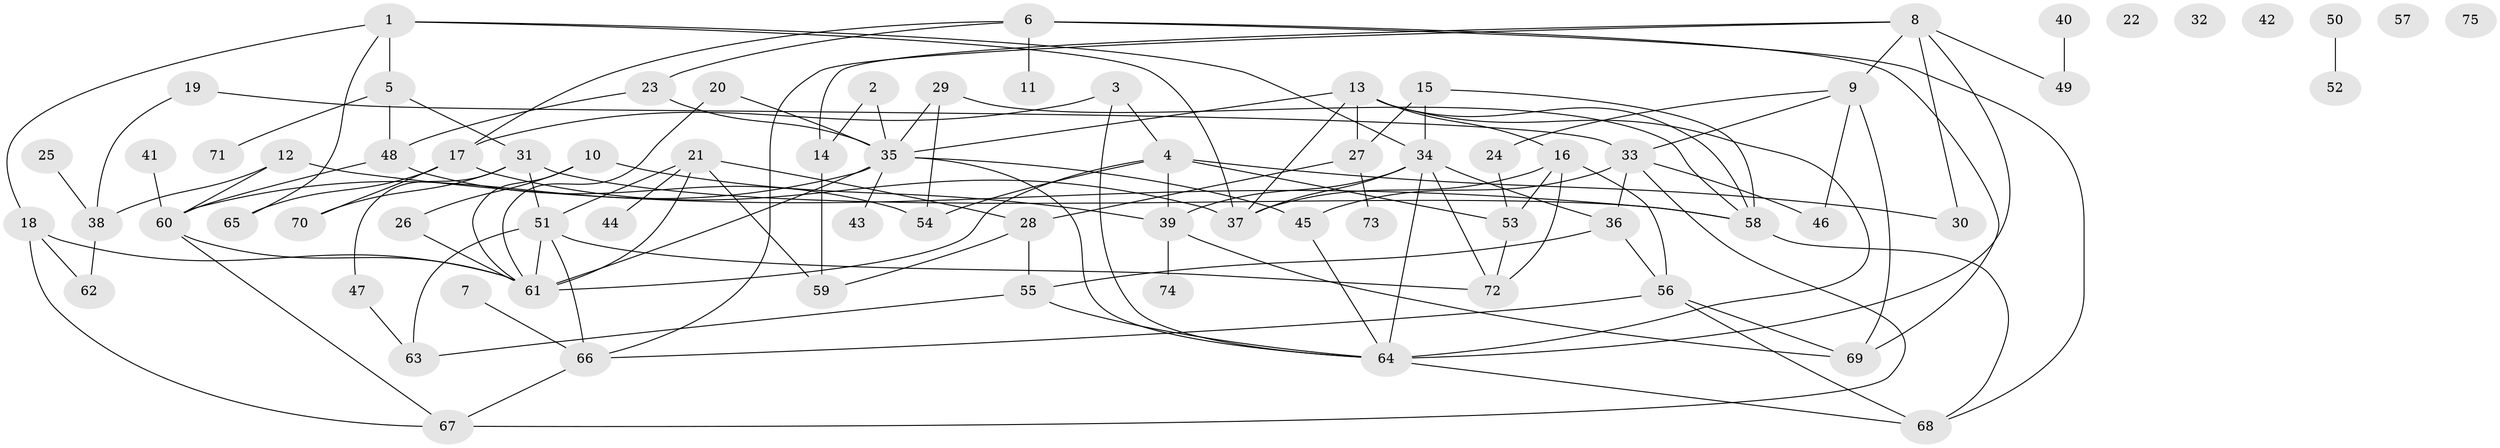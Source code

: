 // coarse degree distribution, {5: 0.10869565217391304, 3: 0.08695652173913043, 9: 0.021739130434782608, 8: 0.08695652173913043, 4: 0.1956521739130435, 1: 0.15217391304347827, 6: 0.06521739130434782, 2: 0.043478260869565216, 7: 0.06521739130434782, 0: 0.13043478260869565, 10: 0.043478260869565216}
// Generated by graph-tools (version 1.1) at 2025/23/03/03/25 07:23:27]
// undirected, 75 vertices, 126 edges
graph export_dot {
graph [start="1"]
  node [color=gray90,style=filled];
  1;
  2;
  3;
  4;
  5;
  6;
  7;
  8;
  9;
  10;
  11;
  12;
  13;
  14;
  15;
  16;
  17;
  18;
  19;
  20;
  21;
  22;
  23;
  24;
  25;
  26;
  27;
  28;
  29;
  30;
  31;
  32;
  33;
  34;
  35;
  36;
  37;
  38;
  39;
  40;
  41;
  42;
  43;
  44;
  45;
  46;
  47;
  48;
  49;
  50;
  51;
  52;
  53;
  54;
  55;
  56;
  57;
  58;
  59;
  60;
  61;
  62;
  63;
  64;
  65;
  66;
  67;
  68;
  69;
  70;
  71;
  72;
  73;
  74;
  75;
  1 -- 5;
  1 -- 18;
  1 -- 34;
  1 -- 37;
  1 -- 65;
  2 -- 14;
  2 -- 35;
  3 -- 4;
  3 -- 17;
  3 -- 64;
  4 -- 30;
  4 -- 39;
  4 -- 53;
  4 -- 54;
  4 -- 61;
  5 -- 31;
  5 -- 48;
  5 -- 71;
  6 -- 11;
  6 -- 17;
  6 -- 23;
  6 -- 68;
  6 -- 69;
  7 -- 66;
  8 -- 9;
  8 -- 14;
  8 -- 30;
  8 -- 49;
  8 -- 64;
  8 -- 66;
  9 -- 24;
  9 -- 33;
  9 -- 46;
  9 -- 69;
  10 -- 26;
  10 -- 39;
  10 -- 61;
  12 -- 38;
  12 -- 58;
  12 -- 60;
  13 -- 16;
  13 -- 27;
  13 -- 35;
  13 -- 37;
  13 -- 58;
  13 -- 64;
  14 -- 59;
  15 -- 27;
  15 -- 34;
  15 -- 58;
  16 -- 37;
  16 -- 53;
  16 -- 56;
  16 -- 72;
  17 -- 37;
  17 -- 65;
  17 -- 70;
  18 -- 61;
  18 -- 62;
  18 -- 67;
  19 -- 33;
  19 -- 38;
  20 -- 35;
  20 -- 61;
  21 -- 28;
  21 -- 44;
  21 -- 51;
  21 -- 59;
  21 -- 61;
  23 -- 35;
  23 -- 48;
  24 -- 53;
  25 -- 38;
  26 -- 61;
  27 -- 28;
  27 -- 73;
  28 -- 55;
  28 -- 59;
  29 -- 35;
  29 -- 54;
  29 -- 58;
  31 -- 47;
  31 -- 51;
  31 -- 58;
  31 -- 70;
  33 -- 36;
  33 -- 45;
  33 -- 46;
  33 -- 67;
  34 -- 36;
  34 -- 37;
  34 -- 39;
  34 -- 64;
  34 -- 72;
  35 -- 43;
  35 -- 45;
  35 -- 60;
  35 -- 61;
  35 -- 64;
  36 -- 55;
  36 -- 56;
  38 -- 62;
  39 -- 69;
  39 -- 74;
  40 -- 49;
  41 -- 60;
  45 -- 64;
  47 -- 63;
  48 -- 54;
  48 -- 60;
  50 -- 52;
  51 -- 61;
  51 -- 63;
  51 -- 66;
  51 -- 72;
  53 -- 72;
  55 -- 63;
  55 -- 64;
  56 -- 66;
  56 -- 68;
  56 -- 69;
  58 -- 68;
  60 -- 61;
  60 -- 67;
  64 -- 68;
  66 -- 67;
}
